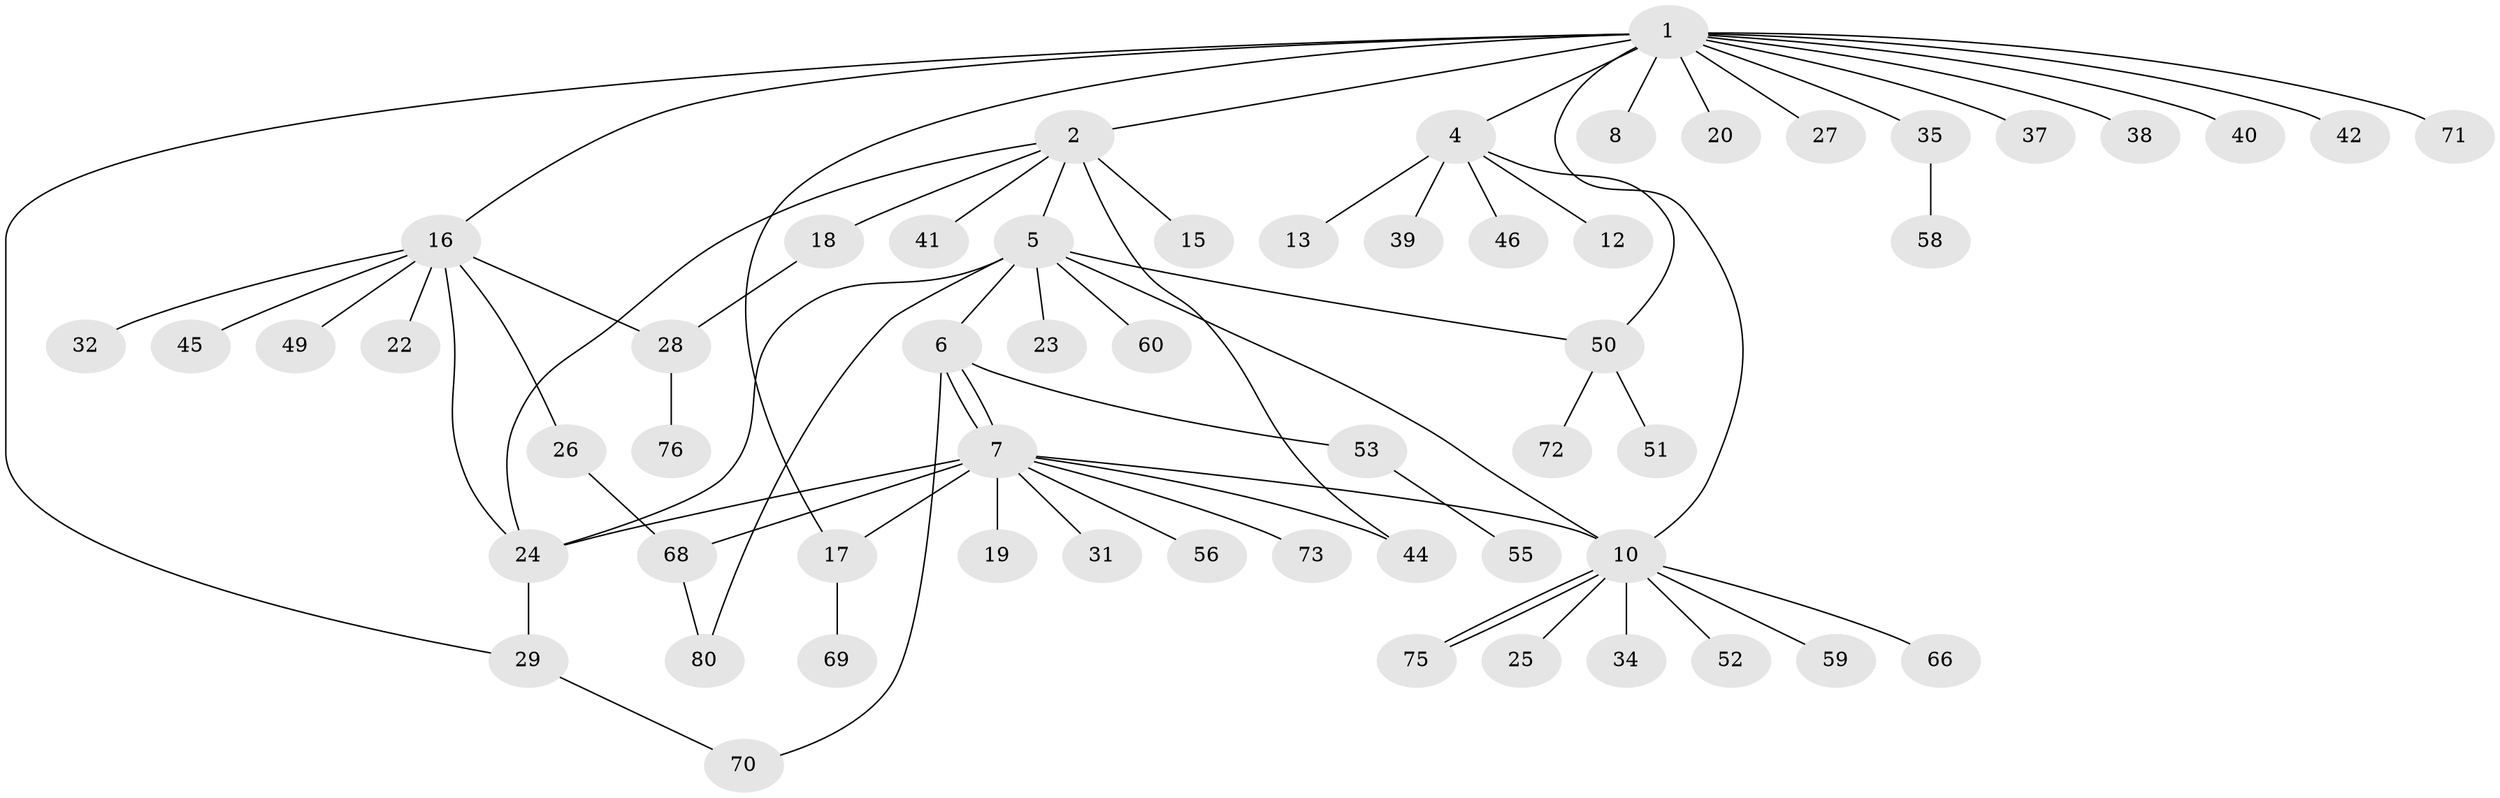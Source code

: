 // original degree distribution, {10: 0.012345679012345678, 8: 0.024691358024691357, 7: 0.012345679012345678, 5: 0.024691358024691357, 6: 0.037037037037037035, 11: 0.012345679012345678, 2: 0.24691358024691357, 1: 0.5185185185185185, 9: 0.012345679012345678, 4: 0.06172839506172839, 3: 0.037037037037037035}
// Generated by graph-tools (version 1.1) at 2025/41/03/06/25 10:41:48]
// undirected, 57 vertices, 71 edges
graph export_dot {
graph [start="1"]
  node [color=gray90,style=filled];
  1 [super="+3"];
  2 [super="+11"];
  4 [super="+63"];
  5 [super="+21"];
  6 [super="+36"];
  7 [super="+47"];
  8 [super="+9"];
  10 [super="+14"];
  12 [super="+78"];
  13;
  15;
  16 [super="+65"];
  17 [super="+64"];
  18 [super="+54"];
  19;
  20;
  22 [super="+30"];
  23;
  24 [super="+48"];
  25;
  26 [super="+33"];
  27;
  28;
  29 [super="+43"];
  31;
  32;
  34;
  35;
  37;
  38;
  39;
  40;
  41 [super="+81"];
  42;
  44 [super="+57"];
  45;
  46;
  49;
  50 [super="+67"];
  51;
  52;
  53;
  55;
  56;
  58 [super="+62"];
  59;
  60 [super="+61"];
  66;
  68 [super="+79"];
  69;
  70 [super="+74"];
  71;
  72 [super="+77"];
  73;
  75;
  76;
  80;
  1 -- 2 [weight=2];
  1 -- 4;
  1 -- 16;
  1 -- 17;
  1 -- 35;
  1 -- 37;
  1 -- 38;
  1 -- 42;
  1 -- 10;
  1 -- 71;
  1 -- 8;
  1 -- 40;
  1 -- 20;
  1 -- 27;
  1 -- 29;
  2 -- 5;
  2 -- 15;
  2 -- 18;
  2 -- 41;
  2 -- 24;
  2 -- 44;
  4 -- 12;
  4 -- 13;
  4 -- 39;
  4 -- 46;
  4 -- 50;
  5 -- 6;
  5 -- 24;
  5 -- 60;
  5 -- 80;
  5 -- 50;
  5 -- 23;
  5 -- 10;
  6 -- 7;
  6 -- 7;
  6 -- 53;
  6 -- 70;
  7 -- 10;
  7 -- 17;
  7 -- 19;
  7 -- 31;
  7 -- 44;
  7 -- 56;
  7 -- 68;
  7 -- 73;
  7 -- 24;
  10 -- 59;
  10 -- 66;
  10 -- 75;
  10 -- 75;
  10 -- 34;
  10 -- 52;
  10 -- 25;
  16 -- 22;
  16 -- 26;
  16 -- 28;
  16 -- 32;
  16 -- 45;
  16 -- 49;
  16 -- 24;
  17 -- 69;
  18 -- 28;
  24 -- 29;
  26 -- 68;
  28 -- 76;
  29 -- 70;
  35 -- 58;
  50 -- 51;
  50 -- 72;
  53 -- 55;
  68 -- 80;
}
